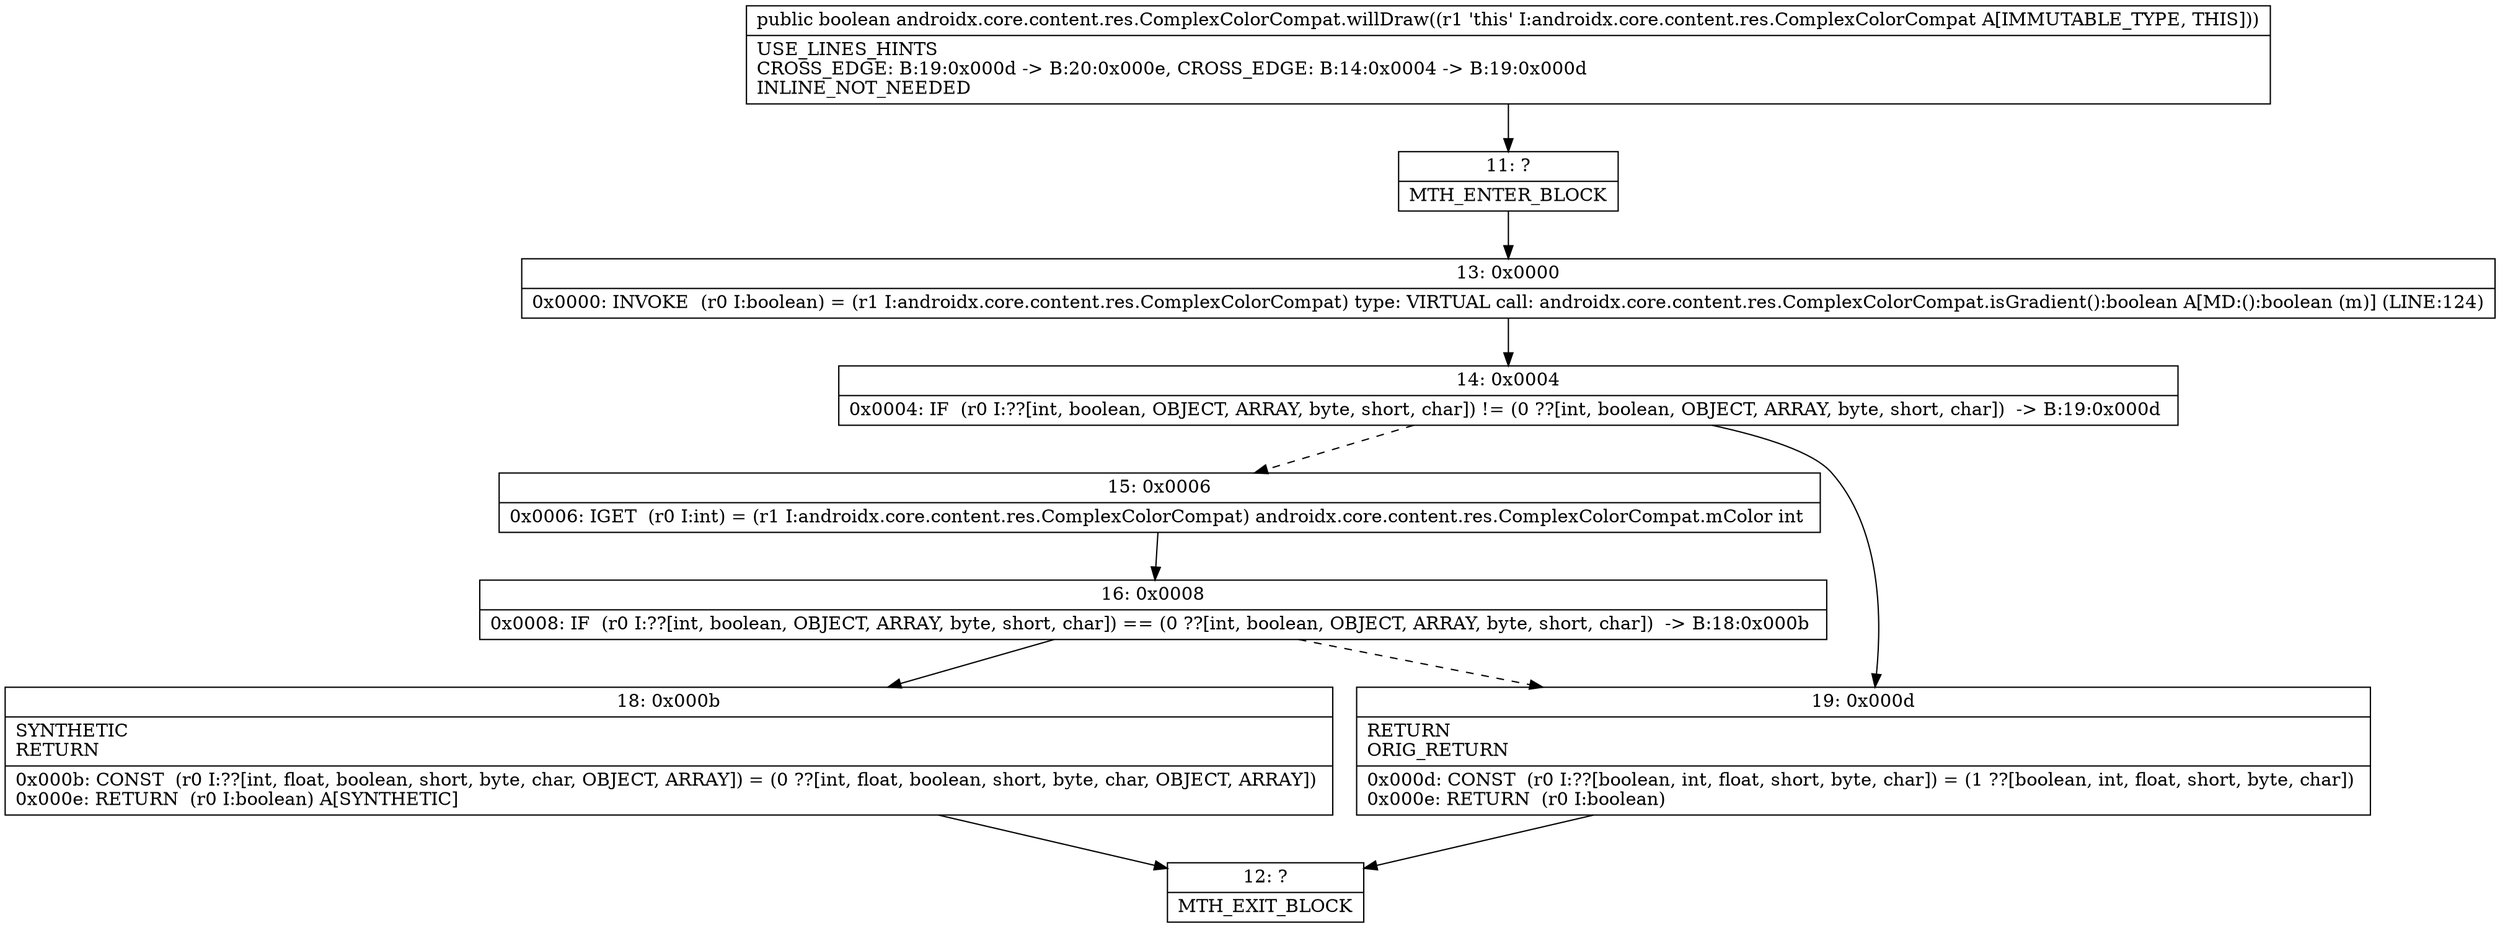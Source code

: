 digraph "CFG forandroidx.core.content.res.ComplexColorCompat.willDraw()Z" {
Node_11 [shape=record,label="{11\:\ ?|MTH_ENTER_BLOCK\l}"];
Node_13 [shape=record,label="{13\:\ 0x0000|0x0000: INVOKE  (r0 I:boolean) = (r1 I:androidx.core.content.res.ComplexColorCompat) type: VIRTUAL call: androidx.core.content.res.ComplexColorCompat.isGradient():boolean A[MD:():boolean (m)] (LINE:124)\l}"];
Node_14 [shape=record,label="{14\:\ 0x0004|0x0004: IF  (r0 I:??[int, boolean, OBJECT, ARRAY, byte, short, char]) != (0 ??[int, boolean, OBJECT, ARRAY, byte, short, char])  \-\> B:19:0x000d \l}"];
Node_15 [shape=record,label="{15\:\ 0x0006|0x0006: IGET  (r0 I:int) = (r1 I:androidx.core.content.res.ComplexColorCompat) androidx.core.content.res.ComplexColorCompat.mColor int \l}"];
Node_16 [shape=record,label="{16\:\ 0x0008|0x0008: IF  (r0 I:??[int, boolean, OBJECT, ARRAY, byte, short, char]) == (0 ??[int, boolean, OBJECT, ARRAY, byte, short, char])  \-\> B:18:0x000b \l}"];
Node_18 [shape=record,label="{18\:\ 0x000b|SYNTHETIC\lRETURN\l|0x000b: CONST  (r0 I:??[int, float, boolean, short, byte, char, OBJECT, ARRAY]) = (0 ??[int, float, boolean, short, byte, char, OBJECT, ARRAY]) \l0x000e: RETURN  (r0 I:boolean) A[SYNTHETIC]\l}"];
Node_12 [shape=record,label="{12\:\ ?|MTH_EXIT_BLOCK\l}"];
Node_19 [shape=record,label="{19\:\ 0x000d|RETURN\lORIG_RETURN\l|0x000d: CONST  (r0 I:??[boolean, int, float, short, byte, char]) = (1 ??[boolean, int, float, short, byte, char]) \l0x000e: RETURN  (r0 I:boolean) \l}"];
MethodNode[shape=record,label="{public boolean androidx.core.content.res.ComplexColorCompat.willDraw((r1 'this' I:androidx.core.content.res.ComplexColorCompat A[IMMUTABLE_TYPE, THIS]))  | USE_LINES_HINTS\lCROSS_EDGE: B:19:0x000d \-\> B:20:0x000e, CROSS_EDGE: B:14:0x0004 \-\> B:19:0x000d\lINLINE_NOT_NEEDED\l}"];
MethodNode -> Node_11;Node_11 -> Node_13;
Node_13 -> Node_14;
Node_14 -> Node_15[style=dashed];
Node_14 -> Node_19;
Node_15 -> Node_16;
Node_16 -> Node_18;
Node_16 -> Node_19[style=dashed];
Node_18 -> Node_12;
Node_19 -> Node_12;
}

